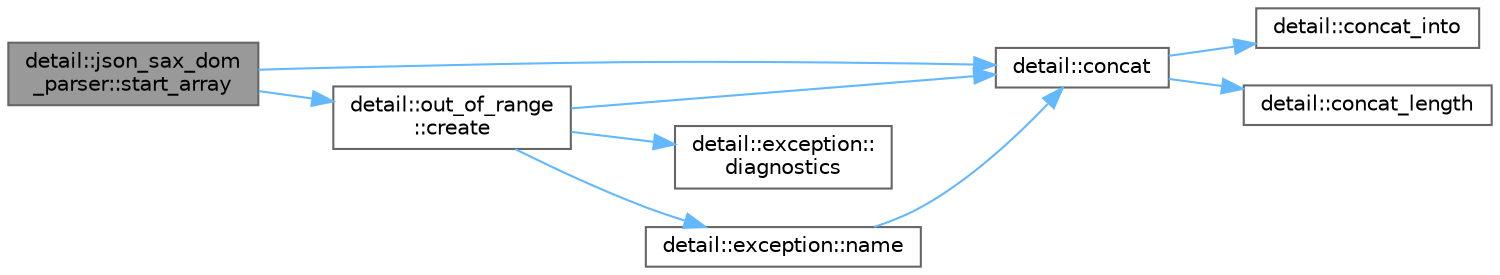 digraph "detail::json_sax_dom_parser::start_array"
{
 // LATEX_PDF_SIZE
  bgcolor="transparent";
  edge [fontname=Helvetica,fontsize=10,labelfontname=Helvetica,labelfontsize=10];
  node [fontname=Helvetica,fontsize=10,shape=box,height=0.2,width=0.4];
  rankdir="LR";
  Node1 [id="Node000001",label="detail::json_sax_dom\l_parser::start_array",height=0.2,width=0.4,color="gray40", fillcolor="grey60", style="filled", fontcolor="black",tooltip=" "];
  Node1 -> Node2 [id="edge1_Node000001_Node000002",color="steelblue1",style="solid",tooltip=" "];
  Node2 [id="Node000002",label="detail::concat",height=0.2,width=0.4,color="grey40", fillcolor="white", style="filled",URL="$namespacedetail.html#a266fb3d4bf633ad6c506434cc91164da",tooltip=" "];
  Node2 -> Node3 [id="edge2_Node000002_Node000003",color="steelblue1",style="solid",tooltip=" "];
  Node3 [id="Node000003",label="detail::concat_into",height=0.2,width=0.4,color="grey40", fillcolor="white", style="filled",URL="$namespacedetail.html#a89f967b745cf8df11ba9d59f93d97753",tooltip=" "];
  Node2 -> Node4 [id="edge3_Node000002_Node000004",color="steelblue1",style="solid",tooltip=" "];
  Node4 [id="Node000004",label="detail::concat_length",height=0.2,width=0.4,color="grey40", fillcolor="white", style="filled",URL="$namespacedetail.html#ac185140ed8c8fcc07a302a890b714b0d",tooltip=" "];
  Node1 -> Node5 [id="edge4_Node000001_Node000005",color="steelblue1",style="solid",tooltip=" "];
  Node5 [id="Node000005",label="detail::out_of_range\l::create",height=0.2,width=0.4,color="grey40", fillcolor="white", style="filled",URL="$classdetail_1_1out__of__range.html#a79ea0d3ec02a853629dc827e045ecff5",tooltip=" "];
  Node5 -> Node2 [id="edge5_Node000005_Node000002",color="steelblue1",style="solid",tooltip=" "];
  Node5 -> Node6 [id="edge6_Node000005_Node000006",color="steelblue1",style="solid",tooltip=" "];
  Node6 [id="Node000006",label="detail::exception::\ldiagnostics",height=0.2,width=0.4,color="grey40", fillcolor="white", style="filled",URL="$classdetail_1_1exception.html#a6b4a786b5c1c25dd3edaceb1bf2d5120",tooltip=" "];
  Node5 -> Node7 [id="edge7_Node000005_Node000007",color="steelblue1",style="solid",tooltip=" "];
  Node7 [id="Node000007",label="detail::exception::name",height=0.2,width=0.4,color="grey40", fillcolor="white", style="filled",URL="$classdetail_1_1exception.html#a8f1eb56b9964c8dd84d89d0da98d883b",tooltip=" "];
  Node7 -> Node2 [id="edge8_Node000007_Node000002",color="steelblue1",style="solid",tooltip=" "];
}
